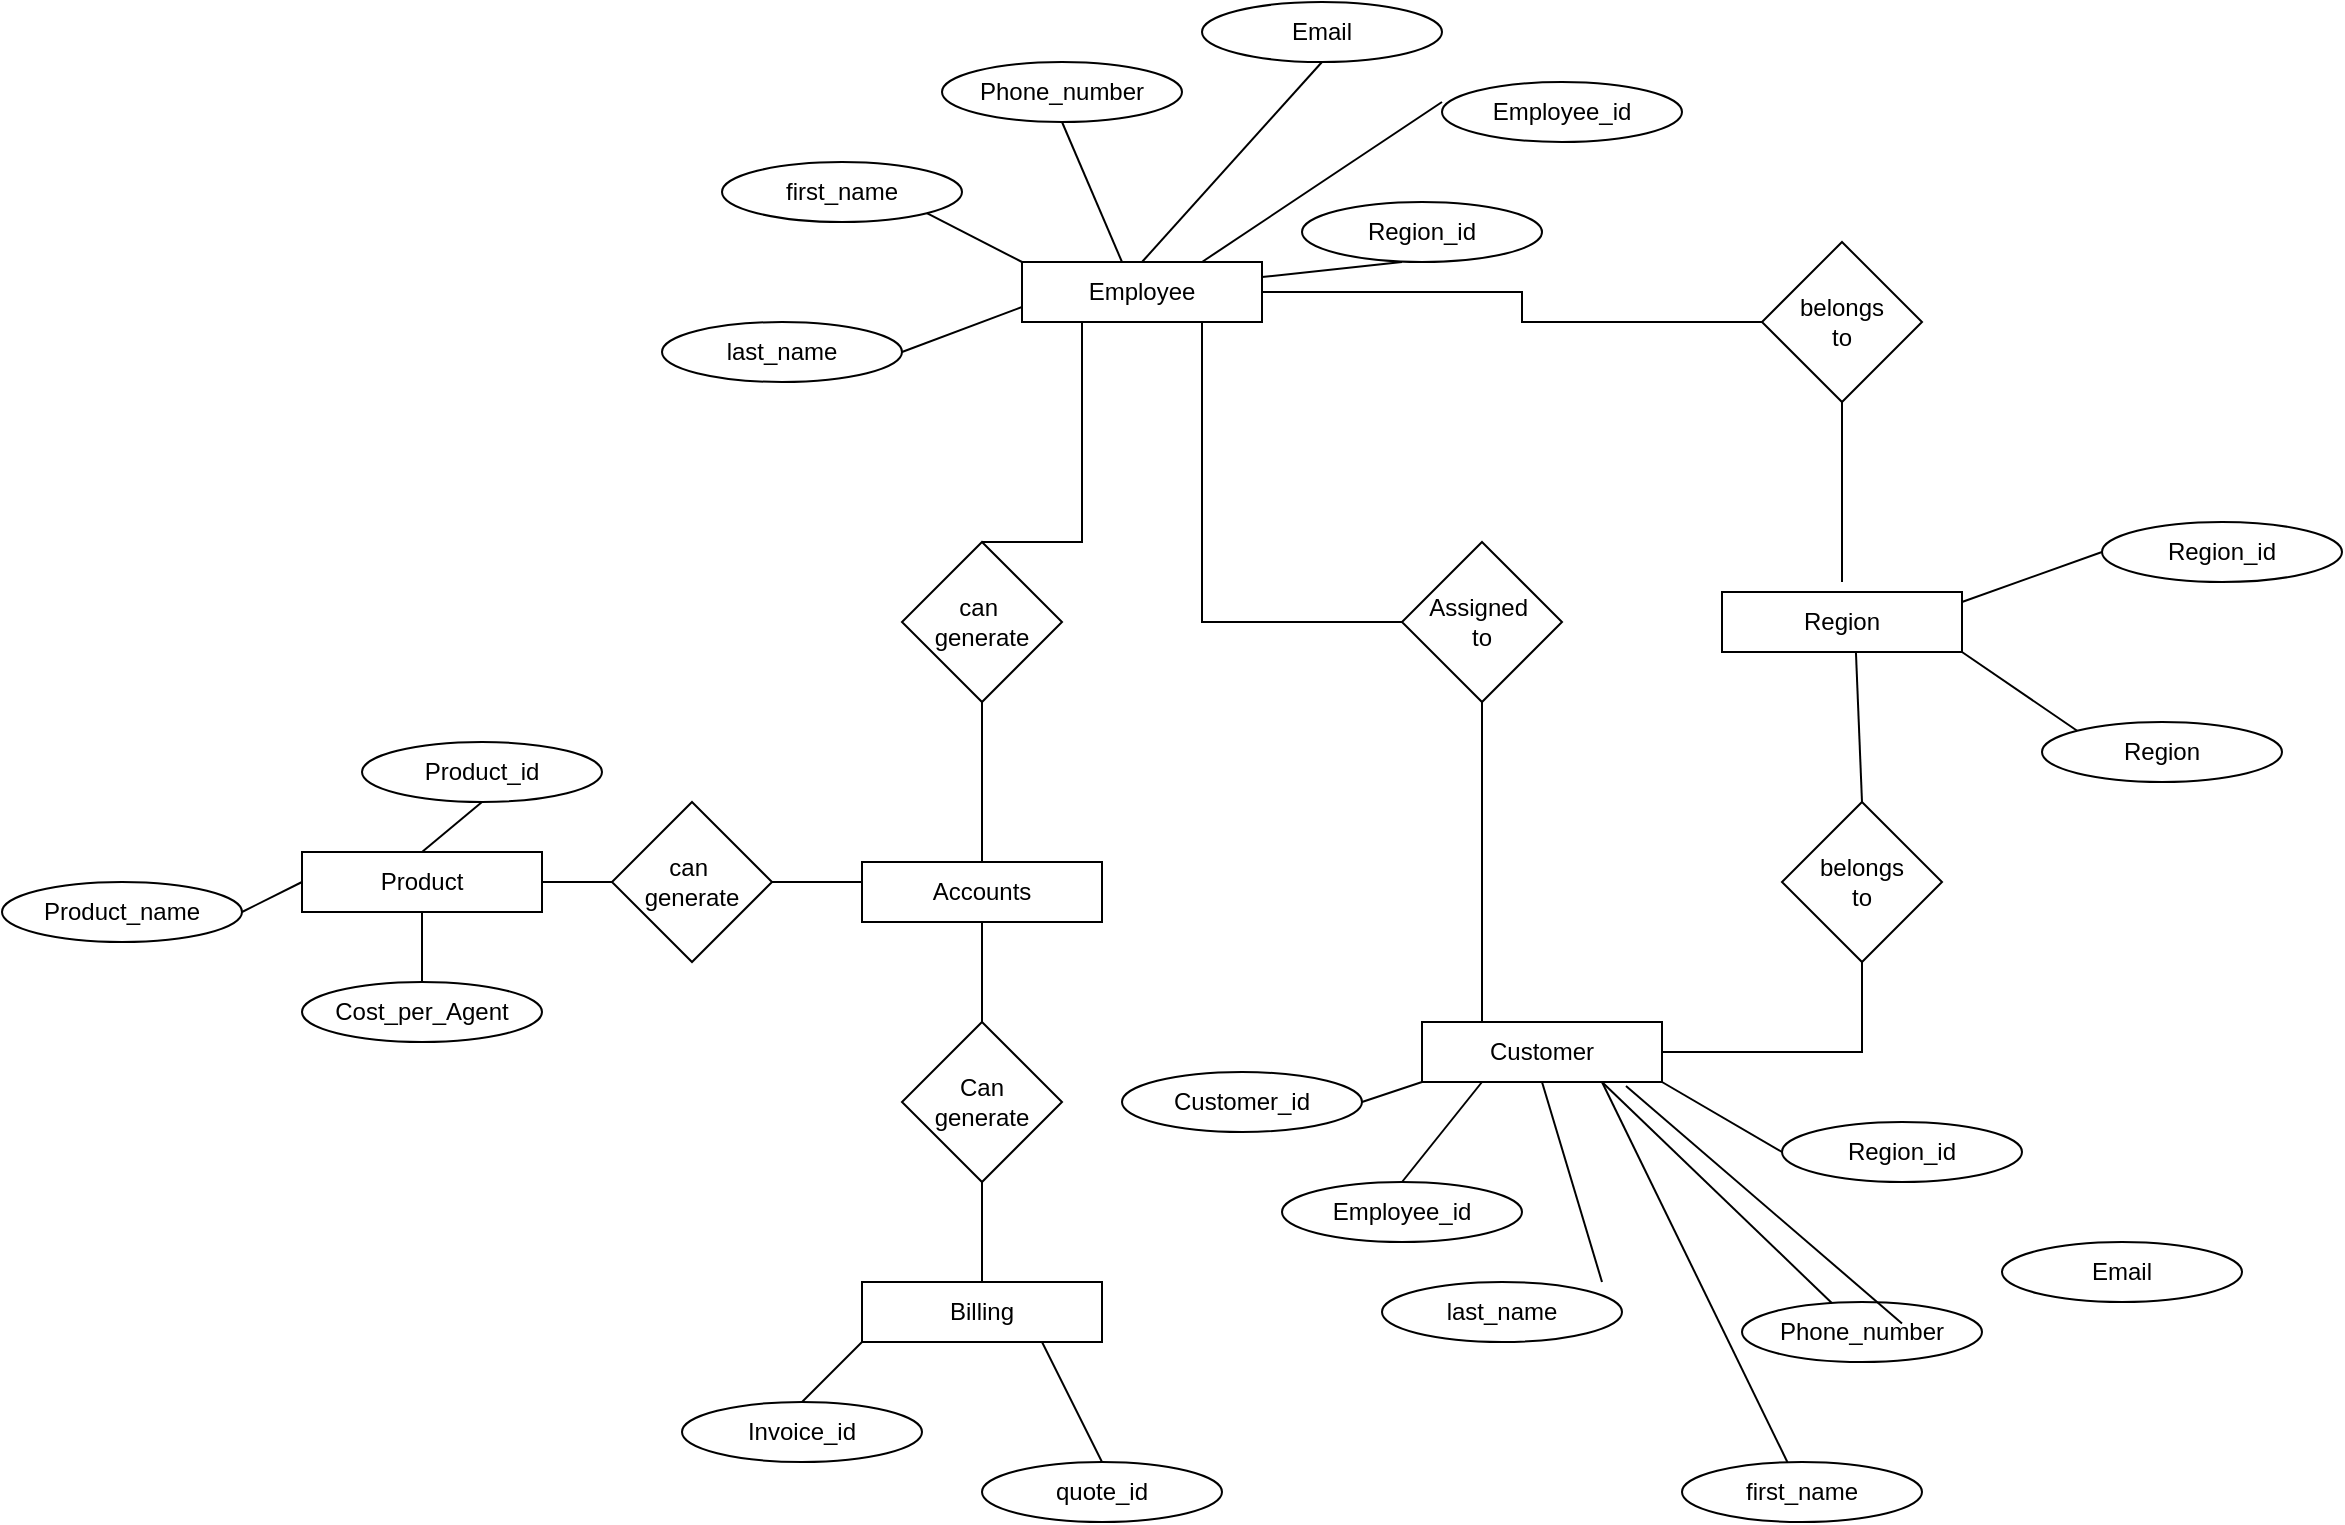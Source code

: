 <mxfile version="20.5.3" type="device"><diagram id="Zz8Y94wpnAoLQarg9PUt" name="Page-1"><mxGraphModel dx="868" dy="1525" grid="1" gridSize="10" guides="1" tooltips="1" connect="1" arrows="1" fold="1" page="1" pageScale="1" pageWidth="850" pageHeight="1100" math="0" shadow="0"><root><mxCell id="0"/><mxCell id="1" parent="0"/><mxCell id="OQsBJ2HnSPJyx3Mp3SkA-1" value="Product" style="rounded=0;whiteSpace=wrap;html=1;" vertex="1" parent="1"><mxGeometry x="190" y="385" width="120" height="30" as="geometry"/></mxCell><mxCell id="OQsBJ2HnSPJyx3Mp3SkA-2" value="Employee" style="rounded=0;whiteSpace=wrap;html=1;" vertex="1" parent="1"><mxGeometry x="550" y="90" width="120" height="30" as="geometry"/></mxCell><mxCell id="OQsBJ2HnSPJyx3Mp3SkA-3" value="Accounts" style="rounded=0;whiteSpace=wrap;html=1;" vertex="1" parent="1"><mxGeometry x="470" y="390" width="120" height="30" as="geometry"/></mxCell><mxCell id="OQsBJ2HnSPJyx3Mp3SkA-4" value="Customer&lt;br&gt;" style="rounded=0;whiteSpace=wrap;html=1;" vertex="1" parent="1"><mxGeometry x="750" y="470" width="120" height="30" as="geometry"/></mxCell><mxCell id="OQsBJ2HnSPJyx3Mp3SkA-5" value="can&amp;nbsp;&lt;br&gt;generate" style="rhombus;whiteSpace=wrap;html=1;" vertex="1" parent="1"><mxGeometry x="490" y="230" width="80" height="80" as="geometry"/></mxCell><mxCell id="OQsBJ2HnSPJyx3Mp3SkA-8" value="Region" style="rounded=0;whiteSpace=wrap;html=1;" vertex="1" parent="1"><mxGeometry x="900" y="255" width="120" height="30" as="geometry"/></mxCell><mxCell id="OQsBJ2HnSPJyx3Mp3SkA-12" value="belongs &lt;br&gt;to" style="rhombus;whiteSpace=wrap;html=1;" vertex="1" parent="1"><mxGeometry x="920" y="80" width="80" height="80" as="geometry"/></mxCell><mxCell id="OQsBJ2HnSPJyx3Mp3SkA-13" value="" style="endArrow=none;html=1;rounded=0;" edge="1" parent="1" target="OQsBJ2HnSPJyx3Mp3SkA-12"><mxGeometry width="50" height="50" relative="1" as="geometry"><mxPoint x="960" y="250" as="sourcePoint"/><mxPoint x="860" y="350" as="targetPoint"/></mxGeometry></mxCell><mxCell id="OQsBJ2HnSPJyx3Mp3SkA-14" value="" style="endArrow=none;html=1;rounded=0;entryX=1;entryY=0.5;entryDx=0;entryDy=0;" edge="1" parent="1" source="OQsBJ2HnSPJyx3Mp3SkA-12" target="OQsBJ2HnSPJyx3Mp3SkA-2"><mxGeometry width="50" height="50" relative="1" as="geometry"><mxPoint x="730" y="160" as="sourcePoint"/><mxPoint x="670" y="85" as="targetPoint"/><Array as="points"><mxPoint x="800" y="120"/><mxPoint x="800" y="105"/></Array></mxGeometry></mxCell><mxCell id="OQsBJ2HnSPJyx3Mp3SkA-18" value="" style="endArrow=none;html=1;rounded=0;entryX=0.5;entryY=1;entryDx=0;entryDy=0;" edge="1" parent="1" target="OQsBJ2HnSPJyx3Mp3SkA-5"><mxGeometry width="50" height="50" relative="1" as="geometry"><mxPoint x="530" y="390" as="sourcePoint"/><mxPoint x="540" y="410" as="targetPoint"/></mxGeometry></mxCell><mxCell id="OQsBJ2HnSPJyx3Mp3SkA-19" value="Can&lt;br&gt;generate" style="rhombus;whiteSpace=wrap;html=1;" vertex="1" parent="1"><mxGeometry x="490" y="470" width="80" height="80" as="geometry"/></mxCell><mxCell id="OQsBJ2HnSPJyx3Mp3SkA-20" value="" style="endArrow=none;html=1;rounded=0;entryX=0.5;entryY=1;entryDx=0;entryDy=0;exitX=0.5;exitY=0;exitDx=0;exitDy=0;" edge="1" parent="1" source="OQsBJ2HnSPJyx3Mp3SkA-19" target="OQsBJ2HnSPJyx3Mp3SkA-3"><mxGeometry width="50" height="50" relative="1" as="geometry"><mxPoint x="470" y="520" as="sourcePoint"/><mxPoint x="520" y="470" as="targetPoint"/></mxGeometry></mxCell><mxCell id="OQsBJ2HnSPJyx3Mp3SkA-21" value="Billing" style="rounded=0;whiteSpace=wrap;html=1;" vertex="1" parent="1"><mxGeometry x="470" y="600" width="120" height="30" as="geometry"/></mxCell><mxCell id="OQsBJ2HnSPJyx3Mp3SkA-22" value="" style="endArrow=none;html=1;rounded=0;entryX=0.5;entryY=1;entryDx=0;entryDy=0;exitX=0.5;exitY=0;exitDx=0;exitDy=0;" edge="1" parent="1" source="OQsBJ2HnSPJyx3Mp3SkA-21" target="OQsBJ2HnSPJyx3Mp3SkA-19"><mxGeometry width="50" height="50" relative="1" as="geometry"><mxPoint x="580" y="620" as="sourcePoint"/><mxPoint x="630" y="570" as="targetPoint"/></mxGeometry></mxCell><mxCell id="OQsBJ2HnSPJyx3Mp3SkA-23" value="belongs &lt;br&gt;to" style="rhombus;whiteSpace=wrap;html=1;" vertex="1" parent="1"><mxGeometry x="930" y="360" width="80" height="80" as="geometry"/></mxCell><mxCell id="OQsBJ2HnSPJyx3Mp3SkA-24" value="" style="endArrow=none;html=1;rounded=0;entryX=0.5;entryY=1;entryDx=0;entryDy=0;exitX=1;exitY=0.5;exitDx=0;exitDy=0;" edge="1" parent="1" source="OQsBJ2HnSPJyx3Mp3SkA-4" target="OQsBJ2HnSPJyx3Mp3SkA-23"><mxGeometry width="50" height="50" relative="1" as="geometry"><mxPoint x="930" y="480" as="sourcePoint"/><mxPoint x="929" y="320" as="targetPoint"/><Array as="points"><mxPoint x="970" y="485"/></Array></mxGeometry></mxCell><mxCell id="OQsBJ2HnSPJyx3Mp3SkA-25" value="" style="endArrow=none;html=1;rounded=0;entryX=0.558;entryY=1;entryDx=0;entryDy=0;exitX=0.5;exitY=0;exitDx=0;exitDy=0;entryPerimeter=0;" edge="1" parent="1" source="OQsBJ2HnSPJyx3Mp3SkA-23" target="OQsBJ2HnSPJyx3Mp3SkA-8"><mxGeometry width="50" height="50" relative="1" as="geometry"><mxPoint x="950" y="310" as="sourcePoint"/><mxPoint x="949" y="150" as="targetPoint"/></mxGeometry></mxCell><mxCell id="OQsBJ2HnSPJyx3Mp3SkA-27" value="Assigned&amp;nbsp;&lt;br&gt;to" style="rhombus;whiteSpace=wrap;html=1;" vertex="1" parent="1"><mxGeometry x="740" y="230" width="80" height="80" as="geometry"/></mxCell><mxCell id="OQsBJ2HnSPJyx3Mp3SkA-28" value="" style="endArrow=none;html=1;rounded=0;entryX=0.5;entryY=1;entryDx=0;entryDy=0;exitX=0.25;exitY=0;exitDx=0;exitDy=0;" edge="1" parent="1" source="OQsBJ2HnSPJyx3Mp3SkA-4" target="OQsBJ2HnSPJyx3Mp3SkA-27"><mxGeometry width="50" height="50" relative="1" as="geometry"><mxPoint x="750" y="400" as="sourcePoint"/><mxPoint x="800" y="350" as="targetPoint"/></mxGeometry></mxCell><mxCell id="OQsBJ2HnSPJyx3Mp3SkA-30" value="" style="endArrow=none;html=1;rounded=0;entryX=0;entryY=0.5;entryDx=0;entryDy=0;exitX=0.75;exitY=1;exitDx=0;exitDy=0;" edge="1" parent="1" source="OQsBJ2HnSPJyx3Mp3SkA-2" target="OQsBJ2HnSPJyx3Mp3SkA-27"><mxGeometry width="50" height="50" relative="1" as="geometry"><mxPoint x="680" y="250" as="sourcePoint"/><mxPoint x="730" y="200" as="targetPoint"/><Array as="points"><mxPoint x="640" y="270"/></Array></mxGeometry></mxCell><mxCell id="OQsBJ2HnSPJyx3Mp3SkA-31" value="" style="endArrow=none;html=1;rounded=0;exitX=0.5;exitY=0;exitDx=0;exitDy=0;entryX=0.25;entryY=1;entryDx=0;entryDy=0;" edge="1" parent="1" source="OQsBJ2HnSPJyx3Mp3SkA-5" target="OQsBJ2HnSPJyx3Mp3SkA-2"><mxGeometry width="50" height="50" relative="1" as="geometry"><mxPoint x="530" y="180" as="sourcePoint"/><mxPoint x="660" y="180" as="targetPoint"/><Array as="points"><mxPoint x="580" y="230"/></Array></mxGeometry></mxCell><mxCell id="OQsBJ2HnSPJyx3Mp3SkA-32" value="can&amp;nbsp;&lt;br&gt;generate" style="rhombus;whiteSpace=wrap;html=1;" vertex="1" parent="1"><mxGeometry x="345" y="360" width="80" height="80" as="geometry"/></mxCell><mxCell id="OQsBJ2HnSPJyx3Mp3SkA-33" value="" style="endArrow=none;html=1;rounded=0;entryX=0;entryY=0.5;entryDx=0;entryDy=0;exitX=1;exitY=0.5;exitDx=0;exitDy=0;" edge="1" parent="1" source="OQsBJ2HnSPJyx3Mp3SkA-1" target="OQsBJ2HnSPJyx3Mp3SkA-32"><mxGeometry width="50" height="50" relative="1" as="geometry"><mxPoint x="310" y="500" as="sourcePoint"/><mxPoint x="360" y="450" as="targetPoint"/></mxGeometry></mxCell><mxCell id="OQsBJ2HnSPJyx3Mp3SkA-34" value="" style="endArrow=none;html=1;rounded=0;exitX=1;exitY=0.5;exitDx=0;exitDy=0;" edge="1" parent="1" source="OQsBJ2HnSPJyx3Mp3SkA-32"><mxGeometry width="50" height="50" relative="1" as="geometry"><mxPoint x="390" y="490" as="sourcePoint"/><mxPoint x="470" y="400" as="targetPoint"/></mxGeometry></mxCell><mxCell id="OQsBJ2HnSPJyx3Mp3SkA-35" value="Invoice_id" style="ellipse;whiteSpace=wrap;html=1;" vertex="1" parent="1"><mxGeometry x="380" y="660" width="120" height="30" as="geometry"/></mxCell><mxCell id="OQsBJ2HnSPJyx3Mp3SkA-36" value="quote_id" style="ellipse;whiteSpace=wrap;html=1;" vertex="1" parent="1"><mxGeometry x="530" y="690" width="120" height="30" as="geometry"/></mxCell><mxCell id="OQsBJ2HnSPJyx3Mp3SkA-37" value="" style="endArrow=none;html=1;rounded=0;entryX=0;entryY=1;entryDx=0;entryDy=0;exitX=0.5;exitY=0;exitDx=0;exitDy=0;" edge="1" parent="1" source="OQsBJ2HnSPJyx3Mp3SkA-35" target="OQsBJ2HnSPJyx3Mp3SkA-21"><mxGeometry width="50" height="50" relative="1" as="geometry"><mxPoint x="430" y="650" as="sourcePoint"/><mxPoint x="480" y="600" as="targetPoint"/></mxGeometry></mxCell><mxCell id="OQsBJ2HnSPJyx3Mp3SkA-38" value="" style="endArrow=none;html=1;rounded=0;entryX=0.75;entryY=1;entryDx=0;entryDy=0;exitX=0.5;exitY=0;exitDx=0;exitDy=0;" edge="1" parent="1" source="OQsBJ2HnSPJyx3Mp3SkA-36" target="OQsBJ2HnSPJyx3Mp3SkA-21"><mxGeometry width="50" height="50" relative="1" as="geometry"><mxPoint x="620" y="710" as="sourcePoint"/><mxPoint x="670" y="660" as="targetPoint"/></mxGeometry></mxCell><mxCell id="OQsBJ2HnSPJyx3Mp3SkA-39" value="Region_id" style="ellipse;whiteSpace=wrap;html=1;" vertex="1" parent="1"><mxGeometry x="1090" y="220" width="120" height="30" as="geometry"/></mxCell><mxCell id="OQsBJ2HnSPJyx3Mp3SkA-40" value="Region" style="ellipse;whiteSpace=wrap;html=1;" vertex="1" parent="1"><mxGeometry x="1060" y="320" width="120" height="30" as="geometry"/></mxCell><mxCell id="OQsBJ2HnSPJyx3Mp3SkA-41" value="" style="endArrow=none;html=1;rounded=0;entryX=0;entryY=0;entryDx=0;entryDy=0;exitX=1;exitY=1;exitDx=0;exitDy=0;" edge="1" parent="1" source="OQsBJ2HnSPJyx3Mp3SkA-8" target="OQsBJ2HnSPJyx3Mp3SkA-40"><mxGeometry width="50" height="50" relative="1" as="geometry"><mxPoint x="1020" y="310" as="sourcePoint"/><mxPoint x="1070" y="260" as="targetPoint"/></mxGeometry></mxCell><mxCell id="OQsBJ2HnSPJyx3Mp3SkA-42" value="" style="endArrow=none;html=1;rounded=0;entryX=0;entryY=0.5;entryDx=0;entryDy=0;" edge="1" parent="1" target="OQsBJ2HnSPJyx3Mp3SkA-39"><mxGeometry width="50" height="50" relative="1" as="geometry"><mxPoint x="1020" y="260" as="sourcePoint"/><mxPoint x="1070" y="210" as="targetPoint"/></mxGeometry></mxCell><mxCell id="OQsBJ2HnSPJyx3Mp3SkA-43" value="last_name" style="ellipse;whiteSpace=wrap;html=1;" vertex="1" parent="1"><mxGeometry x="370" y="120" width="120" height="30" as="geometry"/></mxCell><mxCell id="OQsBJ2HnSPJyx3Mp3SkA-44" value="first_name" style="ellipse;whiteSpace=wrap;html=1;" vertex="1" parent="1"><mxGeometry x="400" y="40" width="120" height="30" as="geometry"/></mxCell><mxCell id="OQsBJ2HnSPJyx3Mp3SkA-45" value="Phone_number" style="ellipse;whiteSpace=wrap;html=1;" vertex="1" parent="1"><mxGeometry x="510" y="-10" width="120" height="30" as="geometry"/></mxCell><mxCell id="OQsBJ2HnSPJyx3Mp3SkA-46" value="Region_id" style="ellipse;whiteSpace=wrap;html=1;" vertex="1" parent="1"><mxGeometry x="690" y="60" width="120" height="30" as="geometry"/></mxCell><mxCell id="OQsBJ2HnSPJyx3Mp3SkA-47" value="Email" style="ellipse;whiteSpace=wrap;html=1;" vertex="1" parent="1"><mxGeometry x="640" y="-40" width="120" height="30" as="geometry"/></mxCell><mxCell id="OQsBJ2HnSPJyx3Mp3SkA-48" value="Employee_id" style="ellipse;whiteSpace=wrap;html=1;" vertex="1" parent="1"><mxGeometry x="760" width="120" height="30" as="geometry"/></mxCell><mxCell id="OQsBJ2HnSPJyx3Mp3SkA-49" value="" style="endArrow=none;html=1;rounded=0;entryX=0.5;entryY=1;entryDx=0;entryDy=0;" edge="1" parent="1" target="OQsBJ2HnSPJyx3Mp3SkA-45"><mxGeometry width="50" height="50" relative="1" as="geometry"><mxPoint x="600" y="90" as="sourcePoint"/><mxPoint x="650" y="40" as="targetPoint"/></mxGeometry></mxCell><mxCell id="OQsBJ2HnSPJyx3Mp3SkA-50" value="" style="endArrow=none;html=1;rounded=0;entryX=1;entryY=1;entryDx=0;entryDy=0;exitX=0;exitY=0;exitDx=0;exitDy=0;" edge="1" parent="1" source="OQsBJ2HnSPJyx3Mp3SkA-2" target="OQsBJ2HnSPJyx3Mp3SkA-44"><mxGeometry width="50" height="50" relative="1" as="geometry"><mxPoint x="520" y="130" as="sourcePoint"/><mxPoint x="570" y="80" as="targetPoint"/></mxGeometry></mxCell><mxCell id="OQsBJ2HnSPJyx3Mp3SkA-51" value="" style="endArrow=none;html=1;rounded=0;exitX=1;exitY=0.5;exitDx=0;exitDy=0;entryX=0;entryY=0.75;entryDx=0;entryDy=0;" edge="1" parent="1" source="OQsBJ2HnSPJyx3Mp3SkA-43" target="OQsBJ2HnSPJyx3Mp3SkA-2"><mxGeometry width="50" height="50" relative="1" as="geometry"><mxPoint x="530" y="180" as="sourcePoint"/><mxPoint x="580" y="130" as="targetPoint"/></mxGeometry></mxCell><mxCell id="OQsBJ2HnSPJyx3Mp3SkA-52" value="" style="endArrow=none;html=1;rounded=0;entryX=0.5;entryY=1;entryDx=0;entryDy=0;exitX=0.5;exitY=0;exitDx=0;exitDy=0;" edge="1" parent="1" source="OQsBJ2HnSPJyx3Mp3SkA-2" target="OQsBJ2HnSPJyx3Mp3SkA-47"><mxGeometry width="50" height="50" relative="1" as="geometry"><mxPoint x="660" y="70" as="sourcePoint"/><mxPoint x="710" y="20" as="targetPoint"/></mxGeometry></mxCell><mxCell id="OQsBJ2HnSPJyx3Mp3SkA-53" value="" style="endArrow=none;html=1;rounded=0;exitX=1;exitY=0.25;exitDx=0;exitDy=0;" edge="1" parent="1" source="OQsBJ2HnSPJyx3Mp3SkA-2"><mxGeometry width="50" height="50" relative="1" as="geometry"><mxPoint x="690" y="140" as="sourcePoint"/><mxPoint x="740" y="90" as="targetPoint"/></mxGeometry></mxCell><mxCell id="OQsBJ2HnSPJyx3Mp3SkA-54" value="" style="endArrow=none;html=1;rounded=0;exitX=0.75;exitY=0;exitDx=0;exitDy=0;" edge="1" parent="1" source="OQsBJ2HnSPJyx3Mp3SkA-2"><mxGeometry width="50" height="50" relative="1" as="geometry"><mxPoint x="680" y="80" as="sourcePoint"/><mxPoint x="760" y="10" as="targetPoint"/></mxGeometry></mxCell><mxCell id="OQsBJ2HnSPJyx3Mp3SkA-55" value="Product_id" style="ellipse;whiteSpace=wrap;html=1;" vertex="1" parent="1"><mxGeometry x="220" y="330" width="120" height="30" as="geometry"/></mxCell><mxCell id="OQsBJ2HnSPJyx3Mp3SkA-56" value="Cost_per_Agent" style="ellipse;whiteSpace=wrap;html=1;" vertex="1" parent="1"><mxGeometry x="190" y="450" width="120" height="30" as="geometry"/></mxCell><mxCell id="OQsBJ2HnSPJyx3Mp3SkA-57" value="Product_name" style="ellipse;whiteSpace=wrap;html=1;" vertex="1" parent="1"><mxGeometry x="40" y="400" width="120" height="30" as="geometry"/></mxCell><mxCell id="OQsBJ2HnSPJyx3Mp3SkA-58" value="" style="endArrow=none;html=1;rounded=0;entryX=0;entryY=0.5;entryDx=0;entryDy=0;exitX=1;exitY=0.5;exitDx=0;exitDy=0;" edge="1" parent="1" source="OQsBJ2HnSPJyx3Mp3SkA-57" target="OQsBJ2HnSPJyx3Mp3SkA-1"><mxGeometry width="50" height="50" relative="1" as="geometry"><mxPoint x="140" y="390" as="sourcePoint"/><mxPoint x="190" y="340" as="targetPoint"/></mxGeometry></mxCell><mxCell id="OQsBJ2HnSPJyx3Mp3SkA-59" value="" style="endArrow=none;html=1;rounded=0;entryX=0.5;entryY=1;entryDx=0;entryDy=0;exitX=0.5;exitY=0;exitDx=0;exitDy=0;" edge="1" parent="1" source="OQsBJ2HnSPJyx3Mp3SkA-1" target="OQsBJ2HnSPJyx3Mp3SkA-55"><mxGeometry width="50" height="50" relative="1" as="geometry"><mxPoint x="170" y="400" as="sourcePoint"/><mxPoint x="220" y="350" as="targetPoint"/></mxGeometry></mxCell><mxCell id="OQsBJ2HnSPJyx3Mp3SkA-60" value="" style="endArrow=none;html=1;rounded=0;exitX=0.5;exitY=0;exitDx=0;exitDy=0;entryX=0.5;entryY=1;entryDx=0;entryDy=0;" edge="1" parent="1" source="OQsBJ2HnSPJyx3Mp3SkA-56" target="OQsBJ2HnSPJyx3Mp3SkA-1"><mxGeometry width="50" height="50" relative="1" as="geometry"><mxPoint x="280" y="470" as="sourcePoint"/><mxPoint x="330" y="420" as="targetPoint"/></mxGeometry></mxCell><mxCell id="OQsBJ2HnSPJyx3Mp3SkA-61" value="Region_id" style="ellipse;whiteSpace=wrap;html=1;" vertex="1" parent="1"><mxGeometry x="930" y="520" width="120" height="30" as="geometry"/></mxCell><mxCell id="OQsBJ2HnSPJyx3Mp3SkA-62" value="Phone_number" style="ellipse;whiteSpace=wrap;html=1;" vertex="1" parent="1"><mxGeometry x="910" y="610" width="120" height="30" as="geometry"/></mxCell><mxCell id="OQsBJ2HnSPJyx3Mp3SkA-63" value="first_name" style="ellipse;whiteSpace=wrap;html=1;" vertex="1" parent="1"><mxGeometry x="880" y="690" width="120" height="30" as="geometry"/></mxCell><mxCell id="OQsBJ2HnSPJyx3Mp3SkA-64" value="last_name" style="ellipse;whiteSpace=wrap;html=1;" vertex="1" parent="1"><mxGeometry x="730" y="600" width="120" height="30" as="geometry"/></mxCell><mxCell id="OQsBJ2HnSPJyx3Mp3SkA-65" value="Employee_id" style="ellipse;whiteSpace=wrap;html=1;" vertex="1" parent="1"><mxGeometry x="680" y="550" width="120" height="30" as="geometry"/></mxCell><mxCell id="OQsBJ2HnSPJyx3Mp3SkA-66" value="Email" style="ellipse;whiteSpace=wrap;html=1;" vertex="1" parent="1"><mxGeometry x="1040" y="580" width="120" height="30" as="geometry"/></mxCell><mxCell id="OQsBJ2HnSPJyx3Mp3SkA-67" value="Customer_id" style="ellipse;whiteSpace=wrap;html=1;" vertex="1" parent="1"><mxGeometry x="600" y="495" width="120" height="30" as="geometry"/></mxCell><mxCell id="OQsBJ2HnSPJyx3Mp3SkA-68" value="" style="endArrow=none;html=1;rounded=0;entryX=0;entryY=1;entryDx=0;entryDy=0;exitX=1;exitY=0.5;exitDx=0;exitDy=0;" edge="1" parent="1" source="OQsBJ2HnSPJyx3Mp3SkA-67" target="OQsBJ2HnSPJyx3Mp3SkA-4"><mxGeometry width="50" height="50" relative="1" as="geometry"><mxPoint x="760" y="570" as="sourcePoint"/><mxPoint x="810" y="520" as="targetPoint"/></mxGeometry></mxCell><mxCell id="OQsBJ2HnSPJyx3Mp3SkA-69" value="" style="endArrow=none;html=1;rounded=0;entryX=0.25;entryY=1;entryDx=0;entryDy=0;exitX=0.5;exitY=0;exitDx=0;exitDy=0;" edge="1" parent="1" source="OQsBJ2HnSPJyx3Mp3SkA-65" target="OQsBJ2HnSPJyx3Mp3SkA-4"><mxGeometry width="50" height="50" relative="1" as="geometry"><mxPoint x="800" y="570" as="sourcePoint"/><mxPoint x="850" y="520" as="targetPoint"/></mxGeometry></mxCell><mxCell id="OQsBJ2HnSPJyx3Mp3SkA-70" value="" style="endArrow=none;html=1;rounded=0;entryX=0.5;entryY=1;entryDx=0;entryDy=0;" edge="1" parent="1" target="OQsBJ2HnSPJyx3Mp3SkA-4"><mxGeometry width="50" height="50" relative="1" as="geometry"><mxPoint x="840" y="600" as="sourcePoint"/><mxPoint x="890" y="550" as="targetPoint"/></mxGeometry></mxCell><mxCell id="OQsBJ2HnSPJyx3Mp3SkA-72" value="" style="endArrow=none;html=1;rounded=0;entryX=1;entryY=1;entryDx=0;entryDy=0;exitX=0;exitY=0.5;exitDx=0;exitDy=0;" edge="1" parent="1" source="OQsBJ2HnSPJyx3Mp3SkA-61" target="OQsBJ2HnSPJyx3Mp3SkA-4"><mxGeometry width="50" height="50" relative="1" as="geometry"><mxPoint x="880" y="560" as="sourcePoint"/><mxPoint x="930" y="510" as="targetPoint"/></mxGeometry></mxCell><mxCell id="OQsBJ2HnSPJyx3Mp3SkA-79" value="" style="endArrow=none;html=1;rounded=0;entryX=0.75;entryY=1;entryDx=0;entryDy=0;" edge="1" parent="1" source="OQsBJ2HnSPJyx3Mp3SkA-62" target="OQsBJ2HnSPJyx3Mp3SkA-4"><mxGeometry width="50" height="50" relative="1" as="geometry"><mxPoint x="850" y="580" as="sourcePoint"/><mxPoint x="900" y="530" as="targetPoint"/></mxGeometry></mxCell><mxCell id="OQsBJ2HnSPJyx3Mp3SkA-80" value="" style="endArrow=none;html=1;rounded=0;" edge="1" parent="1" source="OQsBJ2HnSPJyx3Mp3SkA-63"><mxGeometry width="50" height="50" relative="1" as="geometry"><mxPoint x="860" y="690" as="sourcePoint"/><mxPoint x="840" y="500" as="targetPoint"/></mxGeometry></mxCell><mxCell id="OQsBJ2HnSPJyx3Mp3SkA-81" value="" style="endArrow=none;html=1;rounded=0;exitX=0.85;exitY=1.067;exitDx=0;exitDy=0;exitPerimeter=0;" edge="1" parent="1" source="OQsBJ2HnSPJyx3Mp3SkA-4"><mxGeometry width="50" height="50" relative="1" as="geometry"><mxPoint x="990" y="600" as="sourcePoint"/><mxPoint x="990" y="620.711" as="targetPoint"/></mxGeometry></mxCell></root></mxGraphModel></diagram></mxfile>